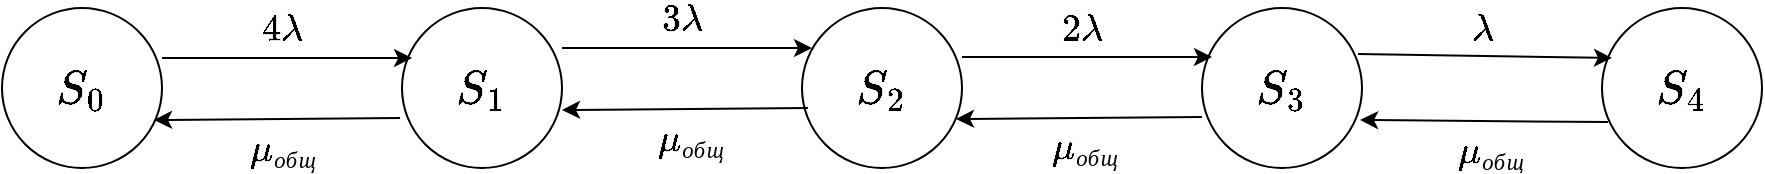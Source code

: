 <mxfile version="21.1.2" type="device">
  <diagram name="Страница 1" id="8ubSKCM-UxtfIr--buag">
    <mxGraphModel dx="1098" dy="828" grid="1" gridSize="10" guides="1" tooltips="1" connect="1" arrows="1" fold="1" page="1" pageScale="1" pageWidth="827" pageHeight="1169" math="1" shadow="0">
      <root>
        <mxCell id="0" />
        <mxCell id="1" parent="0" />
        <mxCell id="hp_jy0hZayrmv4ZNBGdV-1" value="&lt;font style=&quot;font-size: 20px;&quot;&gt;$$S_0$$&lt;/font&gt;" style="ellipse;whiteSpace=wrap;html=1;" vertex="1" parent="1">
          <mxGeometry x="60" y="290" width="80" height="80" as="geometry" />
        </mxCell>
        <mxCell id="hp_jy0hZayrmv4ZNBGdV-2" value="&lt;font style=&quot;font-size: 20px;&quot;&gt;$$S_1$$&lt;/font&gt;" style="ellipse;whiteSpace=wrap;html=1;" vertex="1" parent="1">
          <mxGeometry x="260" y="290" width="80" height="80" as="geometry" />
        </mxCell>
        <mxCell id="hp_jy0hZayrmv4ZNBGdV-3" value="&lt;font style=&quot;font-size: 20px;&quot;&gt;$$S_2$$&lt;/font&gt;" style="ellipse;whiteSpace=wrap;html=1;" vertex="1" parent="1">
          <mxGeometry x="460" y="290" width="80" height="80" as="geometry" />
        </mxCell>
        <mxCell id="hp_jy0hZayrmv4ZNBGdV-4" value="&lt;font style=&quot;font-size: 20px;&quot;&gt;$$S_3$$&lt;/font&gt;" style="ellipse;whiteSpace=wrap;html=1;" vertex="1" parent="1">
          <mxGeometry x="660" y="290" width="80" height="80" as="geometry" />
        </mxCell>
        <mxCell id="hp_jy0hZayrmv4ZNBGdV-5" value="&lt;font style=&quot;font-size: 20px;&quot;&gt;$$S_4$$&lt;/font&gt;" style="ellipse;whiteSpace=wrap;html=1;" vertex="1" parent="1">
          <mxGeometry x="860" y="290" width="80" height="80" as="geometry" />
        </mxCell>
        <mxCell id="hp_jy0hZayrmv4ZNBGdV-6" value="" style="endArrow=classic;html=1;rounded=0;exitX=1;exitY=0.313;exitDx=0;exitDy=0;exitPerimeter=0;entryX=0.063;entryY=0.313;entryDx=0;entryDy=0;entryPerimeter=0;" edge="1" parent="1" source="hp_jy0hZayrmv4ZNBGdV-1" target="hp_jy0hZayrmv4ZNBGdV-2">
          <mxGeometry width="50" height="50" relative="1" as="geometry">
            <mxPoint x="200" y="560" as="sourcePoint" />
            <mxPoint x="250" y="510" as="targetPoint" />
          </mxGeometry>
        </mxCell>
        <mxCell id="hp_jy0hZayrmv4ZNBGdV-8" value="$$4\lambda$$" style="edgeLabel;html=1;align=center;verticalAlign=middle;resizable=0;points=[];labelBackgroundColor=none;fontSize=16;" vertex="1" connectable="0" parent="hp_jy0hZayrmv4ZNBGdV-6">
          <mxGeometry x="0.264" y="-5" relative="1" as="geometry">
            <mxPoint x="-19" y="-20" as="offset" />
          </mxGeometry>
        </mxCell>
        <mxCell id="hp_jy0hZayrmv4ZNBGdV-7" value="" style="endArrow=classic;html=1;rounded=0;exitX=-0.012;exitY=0.688;exitDx=0;exitDy=0;exitPerimeter=0;entryX=0.95;entryY=0.7;entryDx=0;entryDy=0;entryPerimeter=0;" edge="1" parent="1" source="hp_jy0hZayrmv4ZNBGdV-2" target="hp_jy0hZayrmv4ZNBGdV-1">
          <mxGeometry width="50" height="50" relative="1" as="geometry">
            <mxPoint x="220" y="510" as="sourcePoint" />
            <mxPoint x="270" y="460" as="targetPoint" />
          </mxGeometry>
        </mxCell>
        <mxCell id="hp_jy0hZayrmv4ZNBGdV-9" value="$$\mu_{общ}$$" style="edgeLabel;html=1;align=center;verticalAlign=middle;resizable=0;points=[];labelBackgroundColor=none;fontSize=16;" vertex="1" connectable="0" parent="hp_jy0hZayrmv4ZNBGdV-7">
          <mxGeometry x="-0.284" y="3" relative="1" as="geometry">
            <mxPoint x="-15" y="12" as="offset" />
          </mxGeometry>
        </mxCell>
        <mxCell id="hp_jy0hZayrmv4ZNBGdV-15" value="" style="endArrow=classic;html=1;rounded=0;exitX=1;exitY=0.313;exitDx=0;exitDy=0;exitPerimeter=0;entryX=0.063;entryY=0.313;entryDx=0;entryDy=0;entryPerimeter=0;" edge="1" parent="1">
          <mxGeometry width="50" height="50" relative="1" as="geometry">
            <mxPoint x="340" y="310" as="sourcePoint" />
            <mxPoint x="465" y="310" as="targetPoint" />
          </mxGeometry>
        </mxCell>
        <mxCell id="hp_jy0hZayrmv4ZNBGdV-16" value="$$3\lambda$$" style="edgeLabel;html=1;align=center;verticalAlign=middle;resizable=0;points=[];labelBackgroundColor=none;fontSize=16;" vertex="1" connectable="0" parent="hp_jy0hZayrmv4ZNBGdV-15">
          <mxGeometry x="0.264" y="-5" relative="1" as="geometry">
            <mxPoint x="-19" y="-20" as="offset" />
          </mxGeometry>
        </mxCell>
        <mxCell id="hp_jy0hZayrmv4ZNBGdV-17" value="" style="endArrow=classic;html=1;rounded=0;exitX=-0.012;exitY=0.688;exitDx=0;exitDy=0;exitPerimeter=0;entryX=0.95;entryY=0.7;entryDx=0;entryDy=0;entryPerimeter=0;" edge="1" parent="1">
          <mxGeometry width="50" height="50" relative="1" as="geometry">
            <mxPoint x="463" y="340" as="sourcePoint" />
            <mxPoint x="340" y="341" as="targetPoint" />
          </mxGeometry>
        </mxCell>
        <mxCell id="hp_jy0hZayrmv4ZNBGdV-18" value="$$\mu_{общ}$$" style="edgeLabel;html=1;align=center;verticalAlign=middle;resizable=0;points=[];labelBackgroundColor=none;fontSize=16;" vertex="1" connectable="0" parent="hp_jy0hZayrmv4ZNBGdV-17">
          <mxGeometry x="-0.284" y="3" relative="1" as="geometry">
            <mxPoint x="-15" y="12" as="offset" />
          </mxGeometry>
        </mxCell>
        <mxCell id="hp_jy0hZayrmv4ZNBGdV-20" value="" style="endArrow=classic;html=1;rounded=0;exitX=1;exitY=0.313;exitDx=0;exitDy=0;exitPerimeter=0;entryX=0.063;entryY=0.313;entryDx=0;entryDy=0;entryPerimeter=0;" edge="1" parent="1">
          <mxGeometry width="50" height="50" relative="1" as="geometry">
            <mxPoint x="540" y="314.5" as="sourcePoint" />
            <mxPoint x="665" y="314.5" as="targetPoint" />
          </mxGeometry>
        </mxCell>
        <mxCell id="hp_jy0hZayrmv4ZNBGdV-21" value="$$2\lambda$$" style="edgeLabel;html=1;align=center;verticalAlign=middle;resizable=0;points=[];labelBackgroundColor=none;fontSize=16;" vertex="1" connectable="0" parent="hp_jy0hZayrmv4ZNBGdV-20">
          <mxGeometry x="0.264" y="-5" relative="1" as="geometry">
            <mxPoint x="-19" y="-20" as="offset" />
          </mxGeometry>
        </mxCell>
        <mxCell id="hp_jy0hZayrmv4ZNBGdV-22" value="" style="endArrow=classic;html=1;rounded=0;exitX=-0.012;exitY=0.688;exitDx=0;exitDy=0;exitPerimeter=0;entryX=0.95;entryY=0.7;entryDx=0;entryDy=0;entryPerimeter=0;" edge="1" parent="1">
          <mxGeometry width="50" height="50" relative="1" as="geometry">
            <mxPoint x="660" y="344.5" as="sourcePoint" />
            <mxPoint x="537" y="345.5" as="targetPoint" />
          </mxGeometry>
        </mxCell>
        <mxCell id="hp_jy0hZayrmv4ZNBGdV-23" value="$$\mu_{общ}$$" style="edgeLabel;html=1;align=center;verticalAlign=middle;resizable=0;points=[];labelBackgroundColor=none;fontSize=16;" vertex="1" connectable="0" parent="hp_jy0hZayrmv4ZNBGdV-22">
          <mxGeometry x="-0.284" y="3" relative="1" as="geometry">
            <mxPoint x="-15" y="12" as="offset" />
          </mxGeometry>
        </mxCell>
        <mxCell id="hp_jy0hZayrmv4ZNBGdV-24" value="" style="endArrow=classic;html=1;rounded=0;exitX=0.975;exitY=0.288;exitDx=0;exitDy=0;exitPerimeter=0;" edge="1" parent="1" source="hp_jy0hZayrmv4ZNBGdV-4">
          <mxGeometry width="50" height="50" relative="1" as="geometry">
            <mxPoint x="740" y="314.5" as="sourcePoint" />
            <mxPoint x="865" y="315" as="targetPoint" />
          </mxGeometry>
        </mxCell>
        <mxCell id="hp_jy0hZayrmv4ZNBGdV-25" value="$$\lambda$$" style="edgeLabel;html=1;align=center;verticalAlign=middle;resizable=0;points=[];labelBackgroundColor=none;fontSize=16;" vertex="1" connectable="0" parent="hp_jy0hZayrmv4ZNBGdV-24">
          <mxGeometry x="0.264" y="-5" relative="1" as="geometry">
            <mxPoint x="-19" y="-20" as="offset" />
          </mxGeometry>
        </mxCell>
        <mxCell id="hp_jy0hZayrmv4ZNBGdV-26" value="" style="endArrow=classic;html=1;rounded=0;exitX=0.038;exitY=0.713;exitDx=0;exitDy=0;exitPerimeter=0;entryX=0.988;entryY=0.7;entryDx=0;entryDy=0;entryPerimeter=0;" edge="1" parent="1" source="hp_jy0hZayrmv4ZNBGdV-5" target="hp_jy0hZayrmv4ZNBGdV-4">
          <mxGeometry width="50" height="50" relative="1" as="geometry">
            <mxPoint x="863" y="344.5" as="sourcePoint" />
            <mxPoint x="740" y="345.5" as="targetPoint" />
          </mxGeometry>
        </mxCell>
        <mxCell id="hp_jy0hZayrmv4ZNBGdV-27" value="$$\mu_{общ}$$" style="edgeLabel;html=1;align=center;verticalAlign=middle;resizable=0;points=[];labelBackgroundColor=none;fontSize=16;" vertex="1" connectable="0" parent="hp_jy0hZayrmv4ZNBGdV-26">
          <mxGeometry x="-0.284" y="3" relative="1" as="geometry">
            <mxPoint x="-15" y="12" as="offset" />
          </mxGeometry>
        </mxCell>
      </root>
    </mxGraphModel>
  </diagram>
</mxfile>
